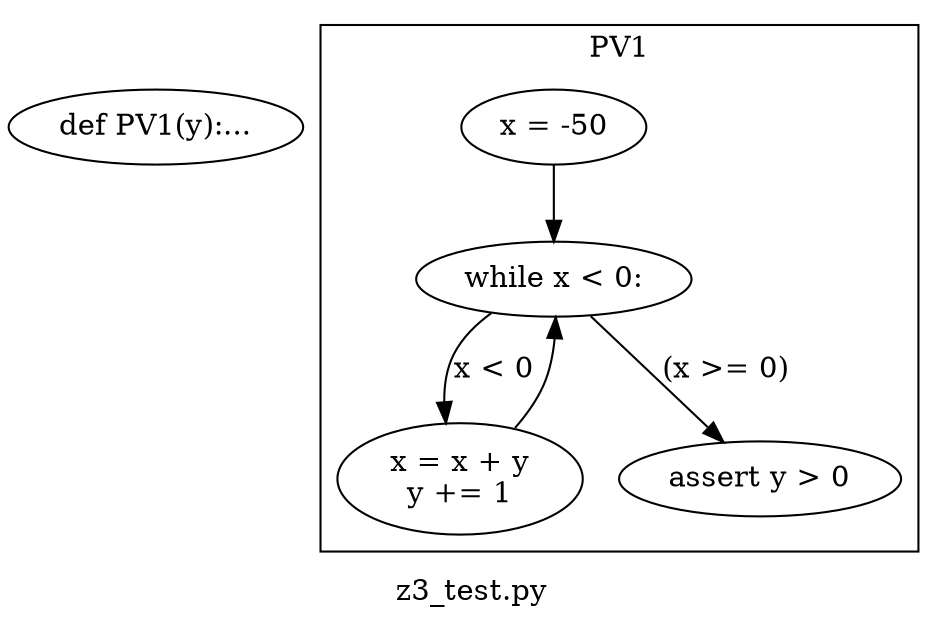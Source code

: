 digraph "clusterz3_test.py" {
	graph [label="z3_test.py"]
	1 [label="def PV1(y):...
"]
	subgraph clusterPV1 {
		graph [label=PV1]
		3 [label="x = -50
"]
		4 [label="while x < 0:
"]
		5 [label="x = x + y
y += 1
"]
		5 -> 4 [label=""]
		4 -> 5 [label="x < 0"]
		6 [label="assert y > 0
"]
		4 -> 6 [label="(x >= 0)"]
		3 -> 4 [label=""]
	}
}
